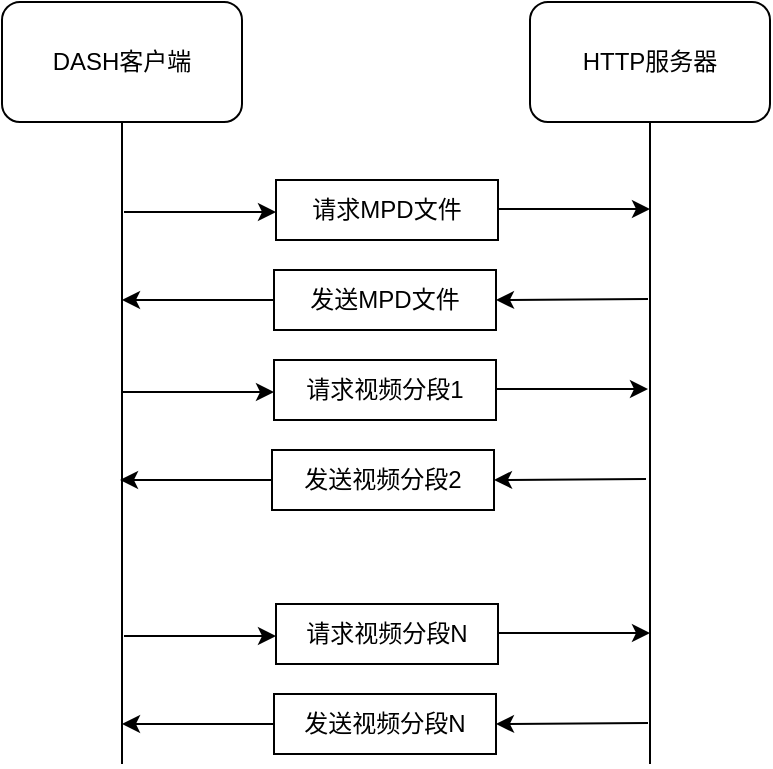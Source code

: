 <mxfile version="16.6.5" type="github">
  <diagram id="7cyT5EY0we0DKyv222Uc" name="Page-1">
    <mxGraphModel dx="946" dy="589" grid="0" gridSize="10" guides="1" tooltips="1" connect="1" arrows="1" fold="1" page="1" pageScale="1" pageWidth="827" pageHeight="1169" math="0" shadow="0">
      <root>
        <mxCell id="0" />
        <mxCell id="1" parent="0" />
        <mxCell id="HRfE7K3ieWXVTMbMeyvn-3" style="edgeStyle=orthogonalEdgeStyle;rounded=0;orthogonalLoop=1;jettySize=auto;html=1;endArrow=none;endFill=0;" edge="1" parent="1" source="HRfE7K3ieWXVTMbMeyvn-1">
          <mxGeometry relative="1" as="geometry">
            <mxPoint x="256" y="549" as="targetPoint" />
          </mxGeometry>
        </mxCell>
        <mxCell id="HRfE7K3ieWXVTMbMeyvn-1" value="DASH客户端" style="rounded=1;whiteSpace=wrap;html=1;" vertex="1" parent="1">
          <mxGeometry x="196" y="168" width="120" height="60" as="geometry" />
        </mxCell>
        <mxCell id="HRfE7K3ieWXVTMbMeyvn-4" style="edgeStyle=orthogonalEdgeStyle;rounded=0;orthogonalLoop=1;jettySize=auto;html=1;endArrow=none;endFill=0;" edge="1" parent="1" source="HRfE7K3ieWXVTMbMeyvn-5">
          <mxGeometry relative="1" as="geometry">
            <mxPoint x="520" y="549" as="targetPoint" />
          </mxGeometry>
        </mxCell>
        <mxCell id="HRfE7K3ieWXVTMbMeyvn-5" value="HTTP服务器" style="rounded=1;whiteSpace=wrap;html=1;" vertex="1" parent="1">
          <mxGeometry x="460" y="168" width="120" height="60" as="geometry" />
        </mxCell>
        <mxCell id="HRfE7K3ieWXVTMbMeyvn-6" value="" style="endArrow=classic;html=1;rounded=0;" edge="1" parent="1">
          <mxGeometry width="50" height="50" relative="1" as="geometry">
            <mxPoint x="257" y="273" as="sourcePoint" />
            <mxPoint x="333" y="273" as="targetPoint" />
          </mxGeometry>
        </mxCell>
        <mxCell id="HRfE7K3ieWXVTMbMeyvn-7" value="请求MPD文件" style="rounded=0;whiteSpace=wrap;html=1;" vertex="1" parent="1">
          <mxGeometry x="333" y="257" width="111" height="30" as="geometry" />
        </mxCell>
        <mxCell id="HRfE7K3ieWXVTMbMeyvn-8" value="" style="endArrow=classic;html=1;rounded=0;" edge="1" parent="1">
          <mxGeometry width="50" height="50" relative="1" as="geometry">
            <mxPoint x="444" y="271.5" as="sourcePoint" />
            <mxPoint x="520" y="271.5" as="targetPoint" />
          </mxGeometry>
        </mxCell>
        <mxCell id="HRfE7K3ieWXVTMbMeyvn-9" value="" style="endArrow=none;html=1;rounded=0;entryX=0;entryY=0.5;entryDx=0;entryDy=0;endFill=0;startArrow=classic;startFill=1;" edge="1" parent="1" target="HRfE7K3ieWXVTMbMeyvn-10">
          <mxGeometry width="50" height="50" relative="1" as="geometry">
            <mxPoint x="256" y="317" as="sourcePoint" />
            <mxPoint x="332" y="318" as="targetPoint" />
          </mxGeometry>
        </mxCell>
        <mxCell id="HRfE7K3ieWXVTMbMeyvn-10" value="发送MPD文件" style="rounded=0;whiteSpace=wrap;html=1;" vertex="1" parent="1">
          <mxGeometry x="332" y="302" width="111" height="30" as="geometry" />
        </mxCell>
        <mxCell id="HRfE7K3ieWXVTMbMeyvn-11" value="" style="endArrow=none;html=1;rounded=0;endFill=0;startArrow=classic;startFill=1;exitX=1;exitY=0.5;exitDx=0;exitDy=0;" edge="1" parent="1" source="HRfE7K3ieWXVTMbMeyvn-10">
          <mxGeometry width="50" height="50" relative="1" as="geometry">
            <mxPoint x="446" y="317" as="sourcePoint" />
            <mxPoint x="519" y="316.5" as="targetPoint" />
          </mxGeometry>
        </mxCell>
        <mxCell id="HRfE7K3ieWXVTMbMeyvn-18" value="" style="endArrow=classic;html=1;rounded=0;" edge="1" parent="1">
          <mxGeometry width="50" height="50" relative="1" as="geometry">
            <mxPoint x="256" y="363" as="sourcePoint" />
            <mxPoint x="332" y="363" as="targetPoint" />
          </mxGeometry>
        </mxCell>
        <mxCell id="HRfE7K3ieWXVTMbMeyvn-19" value="请求视频分段1" style="rounded=0;whiteSpace=wrap;html=1;" vertex="1" parent="1">
          <mxGeometry x="332" y="347" width="111" height="30" as="geometry" />
        </mxCell>
        <mxCell id="HRfE7K3ieWXVTMbMeyvn-20" value="" style="endArrow=classic;html=1;rounded=0;" edge="1" parent="1">
          <mxGeometry width="50" height="50" relative="1" as="geometry">
            <mxPoint x="443" y="361.5" as="sourcePoint" />
            <mxPoint x="519" y="361.5" as="targetPoint" />
          </mxGeometry>
        </mxCell>
        <mxCell id="HRfE7K3ieWXVTMbMeyvn-21" value="" style="endArrow=none;html=1;rounded=0;entryX=0;entryY=0.5;entryDx=0;entryDy=0;endFill=0;startArrow=classic;startFill=1;" edge="1" parent="1" target="HRfE7K3ieWXVTMbMeyvn-22">
          <mxGeometry width="50" height="50" relative="1" as="geometry">
            <mxPoint x="255" y="407" as="sourcePoint" />
            <mxPoint x="331" y="408" as="targetPoint" />
          </mxGeometry>
        </mxCell>
        <mxCell id="HRfE7K3ieWXVTMbMeyvn-22" value="发送视频分段2" style="rounded=0;whiteSpace=wrap;html=1;" vertex="1" parent="1">
          <mxGeometry x="331" y="392" width="111" height="30" as="geometry" />
        </mxCell>
        <mxCell id="HRfE7K3ieWXVTMbMeyvn-23" value="" style="endArrow=none;html=1;rounded=0;endFill=0;startArrow=classic;startFill=1;exitX=1;exitY=0.5;exitDx=0;exitDy=0;" edge="1" parent="1" source="HRfE7K3ieWXVTMbMeyvn-22">
          <mxGeometry width="50" height="50" relative="1" as="geometry">
            <mxPoint x="445" y="407" as="sourcePoint" />
            <mxPoint x="518" y="406.5" as="targetPoint" />
          </mxGeometry>
        </mxCell>
        <mxCell id="HRfE7K3ieWXVTMbMeyvn-24" value="" style="endArrow=classic;html=1;rounded=0;" edge="1" parent="1">
          <mxGeometry width="50" height="50" relative="1" as="geometry">
            <mxPoint x="257" y="485" as="sourcePoint" />
            <mxPoint x="333" y="485" as="targetPoint" />
          </mxGeometry>
        </mxCell>
        <mxCell id="HRfE7K3ieWXVTMbMeyvn-25" value="请求视频分段N" style="rounded=0;whiteSpace=wrap;html=1;" vertex="1" parent="1">
          <mxGeometry x="333" y="469" width="111" height="30" as="geometry" />
        </mxCell>
        <mxCell id="HRfE7K3ieWXVTMbMeyvn-26" value="" style="endArrow=classic;html=1;rounded=0;" edge="1" parent="1">
          <mxGeometry width="50" height="50" relative="1" as="geometry">
            <mxPoint x="444" y="483.5" as="sourcePoint" />
            <mxPoint x="520" y="483.5" as="targetPoint" />
          </mxGeometry>
        </mxCell>
        <mxCell id="HRfE7K3ieWXVTMbMeyvn-27" value="" style="endArrow=none;html=1;rounded=0;entryX=0;entryY=0.5;entryDx=0;entryDy=0;endFill=0;startArrow=classic;startFill=1;" edge="1" parent="1" target="HRfE7K3ieWXVTMbMeyvn-28">
          <mxGeometry width="50" height="50" relative="1" as="geometry">
            <mxPoint x="256" y="529" as="sourcePoint" />
            <mxPoint x="332" y="530" as="targetPoint" />
          </mxGeometry>
        </mxCell>
        <mxCell id="HRfE7K3ieWXVTMbMeyvn-28" value="发送视频分段N" style="rounded=0;whiteSpace=wrap;html=1;" vertex="1" parent="1">
          <mxGeometry x="332" y="514" width="111" height="30" as="geometry" />
        </mxCell>
        <mxCell id="HRfE7K3ieWXVTMbMeyvn-29" value="" style="endArrow=none;html=1;rounded=0;endFill=0;startArrow=classic;startFill=1;exitX=1;exitY=0.5;exitDx=0;exitDy=0;" edge="1" parent="1" source="HRfE7K3ieWXVTMbMeyvn-28">
          <mxGeometry width="50" height="50" relative="1" as="geometry">
            <mxPoint x="446" y="529" as="sourcePoint" />
            <mxPoint x="519" y="528.5" as="targetPoint" />
          </mxGeometry>
        </mxCell>
      </root>
    </mxGraphModel>
  </diagram>
</mxfile>

